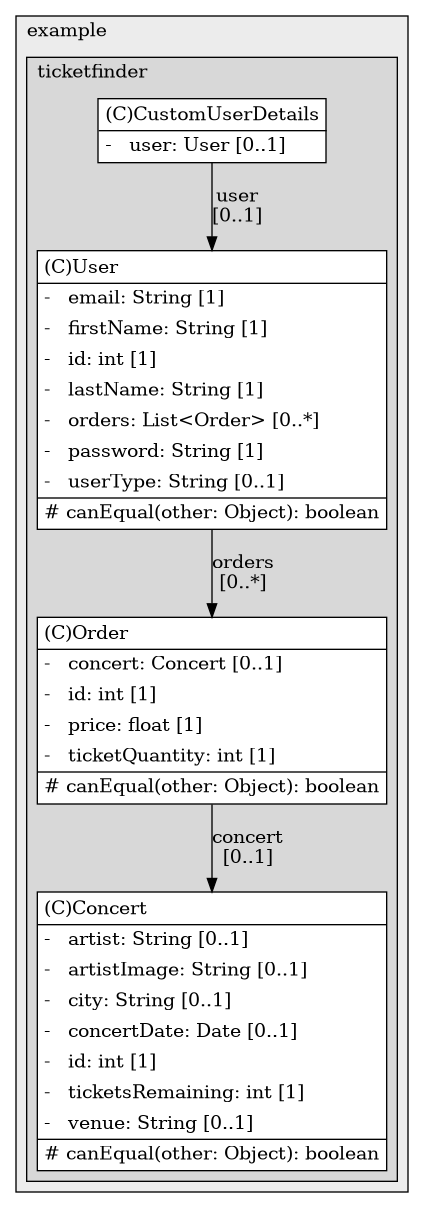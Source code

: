 @startuml

/' diagram meta data start
config=StructureConfiguration;
{
  "projectClassification": {
    "searchMode": "OpenProject", // OpenProject, AllProjects
    "includedProjects": "",
    "pathEndKeywords": "*.impl",
    "isClientPath": "",
    "isClientName": "",
    "isTestPath": "",
    "isTestName": "",
    "isMappingPath": "",
    "isMappingName": "",
    "isDataAccessPath": "",
    "isDataAccessName": "",
    "isDataStructurePath": "",
    "isDataStructureName": "",
    "isInterfaceStructuresPath": "",
    "isInterfaceStructuresName": "",
    "isEntryPointPath": "",
    "isEntryPointName": "",
    "treatFinalFieldsAsMandatory": false
  },
  "graphRestriction": {
    "classPackageExcludeFilter": "",
    "classPackageIncludeFilter": "",
    "classNameExcludeFilter": "",
    "classNameIncludeFilter": "",
    "methodNameExcludeFilter": "",
    "methodNameIncludeFilter": "",
    "removeByInheritance": "", // inheritance/annotation based filtering is done in a second step
    "removeByAnnotation": "",
    "removeByClassPackage": "", // cleanup the graph after inheritance/annotation based filtering is done
    "removeByClassName": "",
    "cutMappings": false,
    "cutEnum": true,
    "cutTests": true,
    "cutClient": true,
    "cutDataAccess": false,
    "cutInterfaceStructures": false,
    "cutDataStructures": false,
    "cutGetterAndSetter": true,
    "cutConstructors": true
  },
  "graphTraversal": {
    "forwardDepth": 6,
    "backwardDepth": 6,
    "classPackageExcludeFilter": "",
    "classPackageIncludeFilter": "",
    "classNameExcludeFilter": "",
    "classNameIncludeFilter": "",
    "methodNameExcludeFilter": "",
    "methodNameIncludeFilter": "",
    "hideMappings": false,
    "hideDataStructures": false,
    "hidePrivateMethods": true,
    "hideInterfaceCalls": true, // indirection: implementation -> interface (is hidden) -> implementation
    "onlyShowApplicationEntryPoints": false, // root node is included
    "useMethodCallsForStructureDiagram": "ForwardOnly" // ForwardOnly, BothDirections, No
  },
  "details": {
    "aggregation": "GroupByClass", // ByClass, GroupByClass, None
    "showClassGenericTypes": true,
    "showMethods": true,
    "showMethodParameterNames": true,
    "showMethodParameterTypes": true,
    "showMethodReturnType": true,
    "showPackageLevels": 2,
    "showDetailedClassStructure": true
  },
  "rootClass": "com.example.ticketfinder.security.CustomUserDetails",
  "extensionCallbackMethod": "" // qualified.class.name#methodName - signature: public static String method(String)
}
diagram meta data end '/



digraph g {
    rankdir="TB"
    splines=polyline
    

'nodes 
subgraph cluster_1322970774 { 
   	label=example
	labeljust=l
	fillcolor="#ececec"
	style=filled
   
   subgraph cluster_700473290 { 
   	label=ticketfinder
	labeljust=l
	fillcolor="#d8d8d8"
	style=filled
   
   Concert324007628[
	label=<<TABLE BORDER="1" CELLBORDER="0" CELLPADDING="4" CELLSPACING="0">
<TR><TD ALIGN="LEFT" >(C)Concert</TD></TR>
<HR/>
<TR><TD ALIGN="LEFT" >-   artist: String [0..1]</TD></TR>
<TR><TD ALIGN="LEFT" >-   artistImage: String [0..1]</TD></TR>
<TR><TD ALIGN="LEFT" >-   city: String [0..1]</TD></TR>
<TR><TD ALIGN="LEFT" >-   concertDate: Date [0..1]</TD></TR>
<TR><TD ALIGN="LEFT" >-   id: int [1]</TD></TR>
<TR><TD ALIGN="LEFT" >-   ticketsRemaining: int [1]</TD></TR>
<TR><TD ALIGN="LEFT" >-   venue: String [0..1]</TD></TR>
<HR/>
<TR><TD ALIGN="LEFT" ># canEqual(other: Object): boolean</TD></TR>
</TABLE>>
	style=filled
	margin=0
	shape=plaintext
	fillcolor="#FFFFFF"
];

CustomUserDetails919722421[
	label=<<TABLE BORDER="1" CELLBORDER="0" CELLPADDING="4" CELLSPACING="0">
<TR><TD ALIGN="LEFT" >(C)CustomUserDetails</TD></TR>
<HR/>
<TR><TD ALIGN="LEFT" >-   user: User [0..1]</TD></TR>
</TABLE>>
	style=filled
	margin=0
	shape=plaintext
	fillcolor="#FFFFFF"
];

Order324007628[
	label=<<TABLE BORDER="1" CELLBORDER="0" CELLPADDING="4" CELLSPACING="0">
<TR><TD ALIGN="LEFT" >(C)Order</TD></TR>
<HR/>
<TR><TD ALIGN="LEFT" >-   concert: Concert [0..1]</TD></TR>
<TR><TD ALIGN="LEFT" >-   id: int [1]</TD></TR>
<TR><TD ALIGN="LEFT" >-   price: float [1]</TD></TR>
<TR><TD ALIGN="LEFT" >-   ticketQuantity: int [1]</TD></TR>
<HR/>
<TR><TD ALIGN="LEFT" ># canEqual(other: Object): boolean</TD></TR>
</TABLE>>
	style=filled
	margin=0
	shape=plaintext
	fillcolor="#FFFFFF"
];

User324007628[
	label=<<TABLE BORDER="1" CELLBORDER="0" CELLPADDING="4" CELLSPACING="0">
<TR><TD ALIGN="LEFT" >(C)User</TD></TR>
<HR/>
<TR><TD ALIGN="LEFT" >-   email: String [1]</TD></TR>
<TR><TD ALIGN="LEFT" >-   firstName: String [1]</TD></TR>
<TR><TD ALIGN="LEFT" >-   id: int [1]</TD></TR>
<TR><TD ALIGN="LEFT" >-   lastName: String [1]</TD></TR>
<TR><TD ALIGN="LEFT" >-   orders: List&lt;Order&gt; [0..*]</TD></TR>
<TR><TD ALIGN="LEFT" >-   password: String [1]</TD></TR>
<TR><TD ALIGN="LEFT" >-   userType: String [0..1]</TD></TR>
<HR/>
<TR><TD ALIGN="LEFT" ># canEqual(other: Object): boolean</TD></TR>
</TABLE>>
	style=filled
	margin=0
	shape=plaintext
	fillcolor="#FFFFFF"
];
} 
} 

'edges    
CustomUserDetails919722421 -> User324007628[label="user
[0..1]"];
Order324007628 -> Concert324007628[label="concert
[0..1]"];
User324007628 -> Order324007628[label="orders
[0..*]"];
    
}
@enduml